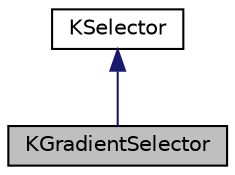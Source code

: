 digraph "KGradientSelector"
{
  edge [fontname="Helvetica",fontsize="10",labelfontname="Helvetica",labelfontsize="10"];
  node [fontname="Helvetica",fontsize="10",shape=record];
  Node0 [label="KGradientSelector",height=0.2,width=0.4,color="black", fillcolor="grey75", style="filled", fontcolor="black"];
  Node1 -> Node0 [dir="back",color="midnightblue",fontsize="10",style="solid",fontname="Helvetica"];
  Node1 [label="KSelector",height=0.2,width=0.4,color="black", fillcolor="white", style="filled",URL="$classKSelector.html",tooltip="KSelector is the base class for other widgets which provides the ability to choose from a one-dimensi..."];
}
